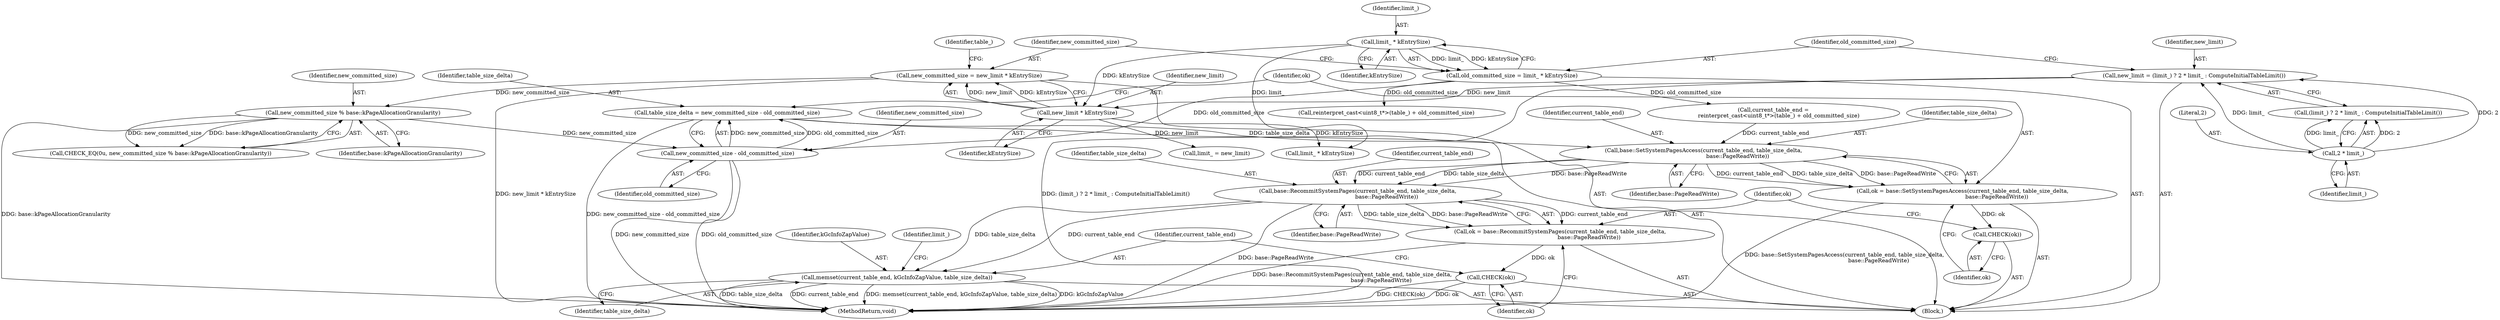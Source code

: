 digraph "0_Chrome_20b65d00ca3d8696430e22efad7485366f8c3a21_1@integer" {
"1000148" [label="(Call,table_size_delta = new_committed_size - old_committed_size)"];
"1000150" [label="(Call,new_committed_size - old_committed_size)"];
"1000132" [label="(Call,new_committed_size % base::kPageAllocationGranularity)"];
"1000123" [label="(Call,new_committed_size = new_limit * kEntrySize)"];
"1000125" [label="(Call,new_limit * kEntrySize)"];
"1000108" [label="(Call,new_limit = (limit_) ? 2 * limit_ : ComputeInitialTableLimit())"];
"1000112" [label="(Call,2 * limit_)"];
"1000119" [label="(Call,limit_ * kEntrySize)"];
"1000117" [label="(Call,old_committed_size = limit_ * kEntrySize)"];
"1000156" [label="(Call,base::SetSystemPagesAccess(current_table_end, table_size_delta,\n                                       base::PageReadWrite))"];
"1000154" [label="(Call,ok = base::SetSystemPagesAccess(current_table_end, table_size_delta,\n                                       base::PageReadWrite))"];
"1000160" [label="(Call,CHECK(ok))"];
"1000164" [label="(Call,base::RecommitSystemPages(current_table_end, table_size_delta,\n                                 base::PageReadWrite))"];
"1000162" [label="(Call,ok = base::RecommitSystemPages(current_table_end, table_size_delta,\n                                 base::PageReadWrite))"];
"1000168" [label="(Call,CHECK(ok))"];
"1000170" [label="(Call,memset(current_table_end, kGcInfoZapValue, table_size_delta))"];
"1000133" [label="(Identifier,new_committed_size)"];
"1000173" [label="(Identifier,table_size_delta)"];
"1000161" [label="(Identifier,ok)"];
"1000124" [label="(Identifier,new_committed_size)"];
"1000177" [label="(MethodReturn,void)"];
"1000156" [label="(Call,base::SetSystemPagesAccess(current_table_end, table_size_delta,\n                                       base::PageReadWrite))"];
"1000114" [label="(Identifier,limit_)"];
"1000137" [label="(Call,limit_ * kEntrySize)"];
"1000168" [label="(Call,CHECK(ok))"];
"1000150" [label="(Call,new_committed_size - old_committed_size)"];
"1000134" [label="(Identifier,base::kPageAllocationGranularity)"];
"1000118" [label="(Identifier,old_committed_size)"];
"1000123" [label="(Call,new_committed_size = new_limit * kEntrySize)"];
"1000155" [label="(Identifier,ok)"];
"1000152" [label="(Identifier,old_committed_size)"];
"1000125" [label="(Call,new_limit * kEntrySize)"];
"1000166" [label="(Identifier,table_size_delta)"];
"1000119" [label="(Call,limit_ * kEntrySize)"];
"1000174" [label="(Call,limit_ = new_limit)"];
"1000164" [label="(Call,base::RecommitSystemPages(current_table_end, table_size_delta,\n                                 base::PageReadWrite))"];
"1000159" [label="(Identifier,base::PageReadWrite)"];
"1000120" [label="(Identifier,limit_)"];
"1000140" [label="(Call,current_table_end =\n      reinterpret_cast<uint8_t*>(table_) + old_committed_size)"];
"1000110" [label="(Call,(limit_) ? 2 * limit_ : ComputeInitialTableLimit())"];
"1000142" [label="(Call,reinterpret_cast<uint8_t*>(table_) + old_committed_size)"];
"1000162" [label="(Call,ok = base::RecommitSystemPages(current_table_end, table_size_delta,\n                                 base::PageReadWrite))"];
"1000129" [label="(Identifier,table_)"];
"1000171" [label="(Identifier,current_table_end)"];
"1000157" [label="(Identifier,current_table_end)"];
"1000127" [label="(Identifier,kEntrySize)"];
"1000108" [label="(Call,new_limit = (limit_) ? 2 * limit_ : ComputeInitialTableLimit())"];
"1000126" [label="(Identifier,new_limit)"];
"1000130" [label="(Call,CHECK_EQ(0u, new_committed_size % base::kPageAllocationGranularity))"];
"1000117" [label="(Call,old_committed_size = limit_ * kEntrySize)"];
"1000170" [label="(Call,memset(current_table_end, kGcInfoZapValue, table_size_delta))"];
"1000106" [label="(Block,)"];
"1000112" [label="(Call,2 * limit_)"];
"1000121" [label="(Identifier,kEntrySize)"];
"1000158" [label="(Identifier,table_size_delta)"];
"1000175" [label="(Identifier,limit_)"];
"1000148" [label="(Call,table_size_delta = new_committed_size - old_committed_size)"];
"1000149" [label="(Identifier,table_size_delta)"];
"1000113" [label="(Literal,2)"];
"1000163" [label="(Identifier,ok)"];
"1000109" [label="(Identifier,new_limit)"];
"1000132" [label="(Call,new_committed_size % base::kPageAllocationGranularity)"];
"1000154" [label="(Call,ok = base::SetSystemPagesAccess(current_table_end, table_size_delta,\n                                       base::PageReadWrite))"];
"1000172" [label="(Identifier,kGcInfoZapValue)"];
"1000160" [label="(Call,CHECK(ok))"];
"1000167" [label="(Identifier,base::PageReadWrite)"];
"1000151" [label="(Identifier,new_committed_size)"];
"1000169" [label="(Identifier,ok)"];
"1000165" [label="(Identifier,current_table_end)"];
"1000148" -> "1000106"  [label="AST: "];
"1000148" -> "1000150"  [label="CFG: "];
"1000149" -> "1000148"  [label="AST: "];
"1000150" -> "1000148"  [label="AST: "];
"1000155" -> "1000148"  [label="CFG: "];
"1000148" -> "1000177"  [label="DDG: new_committed_size - old_committed_size"];
"1000150" -> "1000148"  [label="DDG: new_committed_size"];
"1000150" -> "1000148"  [label="DDG: old_committed_size"];
"1000148" -> "1000156"  [label="DDG: table_size_delta"];
"1000150" -> "1000152"  [label="CFG: "];
"1000151" -> "1000150"  [label="AST: "];
"1000152" -> "1000150"  [label="AST: "];
"1000150" -> "1000177"  [label="DDG: new_committed_size"];
"1000150" -> "1000177"  [label="DDG: old_committed_size"];
"1000132" -> "1000150"  [label="DDG: new_committed_size"];
"1000117" -> "1000150"  [label="DDG: old_committed_size"];
"1000132" -> "1000130"  [label="AST: "];
"1000132" -> "1000134"  [label="CFG: "];
"1000133" -> "1000132"  [label="AST: "];
"1000134" -> "1000132"  [label="AST: "];
"1000130" -> "1000132"  [label="CFG: "];
"1000132" -> "1000177"  [label="DDG: base::kPageAllocationGranularity"];
"1000132" -> "1000130"  [label="DDG: new_committed_size"];
"1000132" -> "1000130"  [label="DDG: base::kPageAllocationGranularity"];
"1000123" -> "1000132"  [label="DDG: new_committed_size"];
"1000123" -> "1000106"  [label="AST: "];
"1000123" -> "1000125"  [label="CFG: "];
"1000124" -> "1000123"  [label="AST: "];
"1000125" -> "1000123"  [label="AST: "];
"1000129" -> "1000123"  [label="CFG: "];
"1000123" -> "1000177"  [label="DDG: new_limit * kEntrySize"];
"1000125" -> "1000123"  [label="DDG: new_limit"];
"1000125" -> "1000123"  [label="DDG: kEntrySize"];
"1000125" -> "1000127"  [label="CFG: "];
"1000126" -> "1000125"  [label="AST: "];
"1000127" -> "1000125"  [label="AST: "];
"1000108" -> "1000125"  [label="DDG: new_limit"];
"1000119" -> "1000125"  [label="DDG: kEntrySize"];
"1000125" -> "1000137"  [label="DDG: kEntrySize"];
"1000125" -> "1000174"  [label="DDG: new_limit"];
"1000108" -> "1000106"  [label="AST: "];
"1000108" -> "1000110"  [label="CFG: "];
"1000109" -> "1000108"  [label="AST: "];
"1000110" -> "1000108"  [label="AST: "];
"1000118" -> "1000108"  [label="CFG: "];
"1000108" -> "1000177"  [label="DDG: (limit_) ? 2 * limit_ : ComputeInitialTableLimit()"];
"1000112" -> "1000108"  [label="DDG: 2"];
"1000112" -> "1000108"  [label="DDG: limit_"];
"1000112" -> "1000110"  [label="AST: "];
"1000112" -> "1000114"  [label="CFG: "];
"1000113" -> "1000112"  [label="AST: "];
"1000114" -> "1000112"  [label="AST: "];
"1000110" -> "1000112"  [label="CFG: "];
"1000112" -> "1000110"  [label="DDG: 2"];
"1000112" -> "1000110"  [label="DDG: limit_"];
"1000119" -> "1000117"  [label="AST: "];
"1000119" -> "1000121"  [label="CFG: "];
"1000120" -> "1000119"  [label="AST: "];
"1000121" -> "1000119"  [label="AST: "];
"1000117" -> "1000119"  [label="CFG: "];
"1000119" -> "1000117"  [label="DDG: limit_"];
"1000119" -> "1000117"  [label="DDG: kEntrySize"];
"1000119" -> "1000137"  [label="DDG: limit_"];
"1000117" -> "1000106"  [label="AST: "];
"1000118" -> "1000117"  [label="AST: "];
"1000124" -> "1000117"  [label="CFG: "];
"1000117" -> "1000140"  [label="DDG: old_committed_size"];
"1000117" -> "1000142"  [label="DDG: old_committed_size"];
"1000156" -> "1000154"  [label="AST: "];
"1000156" -> "1000159"  [label="CFG: "];
"1000157" -> "1000156"  [label="AST: "];
"1000158" -> "1000156"  [label="AST: "];
"1000159" -> "1000156"  [label="AST: "];
"1000154" -> "1000156"  [label="CFG: "];
"1000156" -> "1000154"  [label="DDG: current_table_end"];
"1000156" -> "1000154"  [label="DDG: table_size_delta"];
"1000156" -> "1000154"  [label="DDG: base::PageReadWrite"];
"1000140" -> "1000156"  [label="DDG: current_table_end"];
"1000156" -> "1000164"  [label="DDG: current_table_end"];
"1000156" -> "1000164"  [label="DDG: table_size_delta"];
"1000156" -> "1000164"  [label="DDG: base::PageReadWrite"];
"1000154" -> "1000106"  [label="AST: "];
"1000155" -> "1000154"  [label="AST: "];
"1000161" -> "1000154"  [label="CFG: "];
"1000154" -> "1000177"  [label="DDG: base::SetSystemPagesAccess(current_table_end, table_size_delta,\n                                       base::PageReadWrite)"];
"1000154" -> "1000160"  [label="DDG: ok"];
"1000160" -> "1000106"  [label="AST: "];
"1000160" -> "1000161"  [label="CFG: "];
"1000161" -> "1000160"  [label="AST: "];
"1000163" -> "1000160"  [label="CFG: "];
"1000164" -> "1000162"  [label="AST: "];
"1000164" -> "1000167"  [label="CFG: "];
"1000165" -> "1000164"  [label="AST: "];
"1000166" -> "1000164"  [label="AST: "];
"1000167" -> "1000164"  [label="AST: "];
"1000162" -> "1000164"  [label="CFG: "];
"1000164" -> "1000177"  [label="DDG: base::PageReadWrite"];
"1000164" -> "1000162"  [label="DDG: current_table_end"];
"1000164" -> "1000162"  [label="DDG: table_size_delta"];
"1000164" -> "1000162"  [label="DDG: base::PageReadWrite"];
"1000164" -> "1000170"  [label="DDG: current_table_end"];
"1000164" -> "1000170"  [label="DDG: table_size_delta"];
"1000162" -> "1000106"  [label="AST: "];
"1000163" -> "1000162"  [label="AST: "];
"1000169" -> "1000162"  [label="CFG: "];
"1000162" -> "1000177"  [label="DDG: base::RecommitSystemPages(current_table_end, table_size_delta,\n                                 base::PageReadWrite)"];
"1000162" -> "1000168"  [label="DDG: ok"];
"1000168" -> "1000106"  [label="AST: "];
"1000168" -> "1000169"  [label="CFG: "];
"1000169" -> "1000168"  [label="AST: "];
"1000171" -> "1000168"  [label="CFG: "];
"1000168" -> "1000177"  [label="DDG: ok"];
"1000168" -> "1000177"  [label="DDG: CHECK(ok)"];
"1000170" -> "1000106"  [label="AST: "];
"1000170" -> "1000173"  [label="CFG: "];
"1000171" -> "1000170"  [label="AST: "];
"1000172" -> "1000170"  [label="AST: "];
"1000173" -> "1000170"  [label="AST: "];
"1000175" -> "1000170"  [label="CFG: "];
"1000170" -> "1000177"  [label="DDG: kGcInfoZapValue"];
"1000170" -> "1000177"  [label="DDG: table_size_delta"];
"1000170" -> "1000177"  [label="DDG: current_table_end"];
"1000170" -> "1000177"  [label="DDG: memset(current_table_end, kGcInfoZapValue, table_size_delta)"];
}

